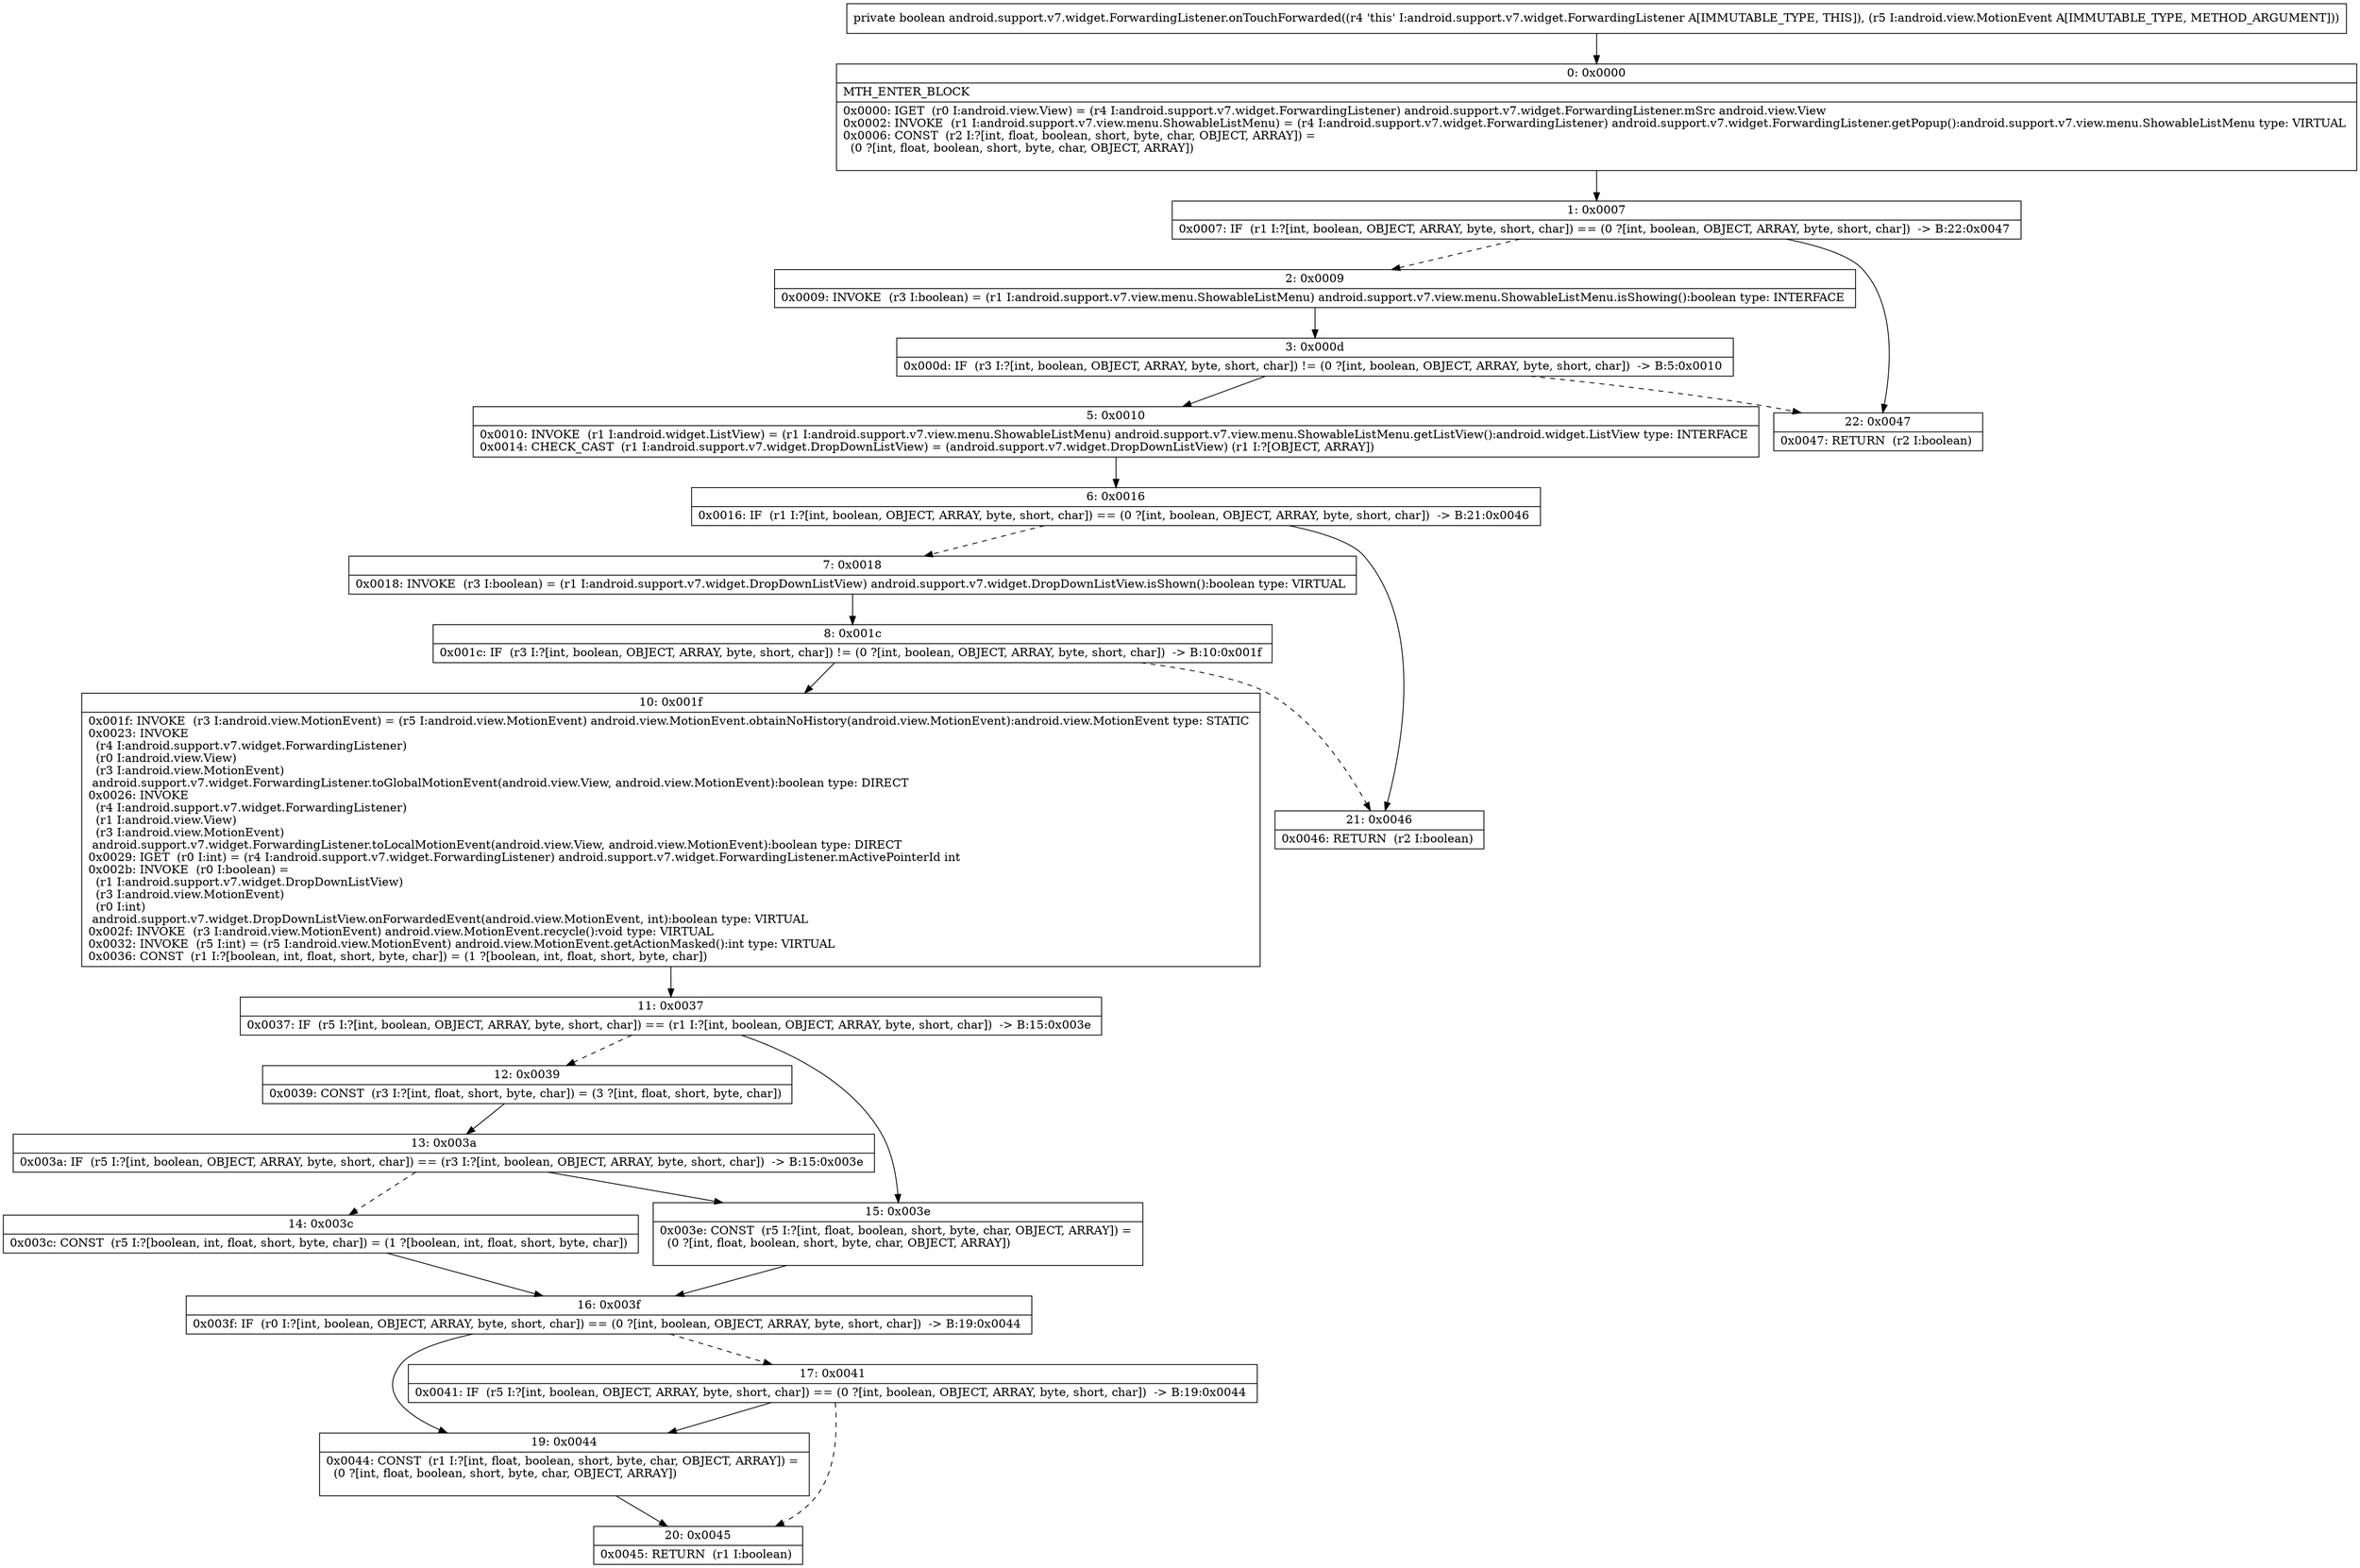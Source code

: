 digraph "CFG forandroid.support.v7.widget.ForwardingListener.onTouchForwarded(Landroid\/view\/MotionEvent;)Z" {
Node_0 [shape=record,label="{0\:\ 0x0000|MTH_ENTER_BLOCK\l|0x0000: IGET  (r0 I:android.view.View) = (r4 I:android.support.v7.widget.ForwardingListener) android.support.v7.widget.ForwardingListener.mSrc android.view.View \l0x0002: INVOKE  (r1 I:android.support.v7.view.menu.ShowableListMenu) = (r4 I:android.support.v7.widget.ForwardingListener) android.support.v7.widget.ForwardingListener.getPopup():android.support.v7.view.menu.ShowableListMenu type: VIRTUAL \l0x0006: CONST  (r2 I:?[int, float, boolean, short, byte, char, OBJECT, ARRAY]) = \l  (0 ?[int, float, boolean, short, byte, char, OBJECT, ARRAY])\l \l}"];
Node_1 [shape=record,label="{1\:\ 0x0007|0x0007: IF  (r1 I:?[int, boolean, OBJECT, ARRAY, byte, short, char]) == (0 ?[int, boolean, OBJECT, ARRAY, byte, short, char])  \-\> B:22:0x0047 \l}"];
Node_2 [shape=record,label="{2\:\ 0x0009|0x0009: INVOKE  (r3 I:boolean) = (r1 I:android.support.v7.view.menu.ShowableListMenu) android.support.v7.view.menu.ShowableListMenu.isShowing():boolean type: INTERFACE \l}"];
Node_3 [shape=record,label="{3\:\ 0x000d|0x000d: IF  (r3 I:?[int, boolean, OBJECT, ARRAY, byte, short, char]) != (0 ?[int, boolean, OBJECT, ARRAY, byte, short, char])  \-\> B:5:0x0010 \l}"];
Node_5 [shape=record,label="{5\:\ 0x0010|0x0010: INVOKE  (r1 I:android.widget.ListView) = (r1 I:android.support.v7.view.menu.ShowableListMenu) android.support.v7.view.menu.ShowableListMenu.getListView():android.widget.ListView type: INTERFACE \l0x0014: CHECK_CAST  (r1 I:android.support.v7.widget.DropDownListView) = (android.support.v7.widget.DropDownListView) (r1 I:?[OBJECT, ARRAY]) \l}"];
Node_6 [shape=record,label="{6\:\ 0x0016|0x0016: IF  (r1 I:?[int, boolean, OBJECT, ARRAY, byte, short, char]) == (0 ?[int, boolean, OBJECT, ARRAY, byte, short, char])  \-\> B:21:0x0046 \l}"];
Node_7 [shape=record,label="{7\:\ 0x0018|0x0018: INVOKE  (r3 I:boolean) = (r1 I:android.support.v7.widget.DropDownListView) android.support.v7.widget.DropDownListView.isShown():boolean type: VIRTUAL \l}"];
Node_8 [shape=record,label="{8\:\ 0x001c|0x001c: IF  (r3 I:?[int, boolean, OBJECT, ARRAY, byte, short, char]) != (0 ?[int, boolean, OBJECT, ARRAY, byte, short, char])  \-\> B:10:0x001f \l}"];
Node_10 [shape=record,label="{10\:\ 0x001f|0x001f: INVOKE  (r3 I:android.view.MotionEvent) = (r5 I:android.view.MotionEvent) android.view.MotionEvent.obtainNoHistory(android.view.MotionEvent):android.view.MotionEvent type: STATIC \l0x0023: INVOKE  \l  (r4 I:android.support.v7.widget.ForwardingListener)\l  (r0 I:android.view.View)\l  (r3 I:android.view.MotionEvent)\l android.support.v7.widget.ForwardingListener.toGlobalMotionEvent(android.view.View, android.view.MotionEvent):boolean type: DIRECT \l0x0026: INVOKE  \l  (r4 I:android.support.v7.widget.ForwardingListener)\l  (r1 I:android.view.View)\l  (r3 I:android.view.MotionEvent)\l android.support.v7.widget.ForwardingListener.toLocalMotionEvent(android.view.View, android.view.MotionEvent):boolean type: DIRECT \l0x0029: IGET  (r0 I:int) = (r4 I:android.support.v7.widget.ForwardingListener) android.support.v7.widget.ForwardingListener.mActivePointerId int \l0x002b: INVOKE  (r0 I:boolean) = \l  (r1 I:android.support.v7.widget.DropDownListView)\l  (r3 I:android.view.MotionEvent)\l  (r0 I:int)\l android.support.v7.widget.DropDownListView.onForwardedEvent(android.view.MotionEvent, int):boolean type: VIRTUAL \l0x002f: INVOKE  (r3 I:android.view.MotionEvent) android.view.MotionEvent.recycle():void type: VIRTUAL \l0x0032: INVOKE  (r5 I:int) = (r5 I:android.view.MotionEvent) android.view.MotionEvent.getActionMasked():int type: VIRTUAL \l0x0036: CONST  (r1 I:?[boolean, int, float, short, byte, char]) = (1 ?[boolean, int, float, short, byte, char]) \l}"];
Node_11 [shape=record,label="{11\:\ 0x0037|0x0037: IF  (r5 I:?[int, boolean, OBJECT, ARRAY, byte, short, char]) == (r1 I:?[int, boolean, OBJECT, ARRAY, byte, short, char])  \-\> B:15:0x003e \l}"];
Node_12 [shape=record,label="{12\:\ 0x0039|0x0039: CONST  (r3 I:?[int, float, short, byte, char]) = (3 ?[int, float, short, byte, char]) \l}"];
Node_13 [shape=record,label="{13\:\ 0x003a|0x003a: IF  (r5 I:?[int, boolean, OBJECT, ARRAY, byte, short, char]) == (r3 I:?[int, boolean, OBJECT, ARRAY, byte, short, char])  \-\> B:15:0x003e \l}"];
Node_14 [shape=record,label="{14\:\ 0x003c|0x003c: CONST  (r5 I:?[boolean, int, float, short, byte, char]) = (1 ?[boolean, int, float, short, byte, char]) \l}"];
Node_15 [shape=record,label="{15\:\ 0x003e|0x003e: CONST  (r5 I:?[int, float, boolean, short, byte, char, OBJECT, ARRAY]) = \l  (0 ?[int, float, boolean, short, byte, char, OBJECT, ARRAY])\l \l}"];
Node_16 [shape=record,label="{16\:\ 0x003f|0x003f: IF  (r0 I:?[int, boolean, OBJECT, ARRAY, byte, short, char]) == (0 ?[int, boolean, OBJECT, ARRAY, byte, short, char])  \-\> B:19:0x0044 \l}"];
Node_17 [shape=record,label="{17\:\ 0x0041|0x0041: IF  (r5 I:?[int, boolean, OBJECT, ARRAY, byte, short, char]) == (0 ?[int, boolean, OBJECT, ARRAY, byte, short, char])  \-\> B:19:0x0044 \l}"];
Node_19 [shape=record,label="{19\:\ 0x0044|0x0044: CONST  (r1 I:?[int, float, boolean, short, byte, char, OBJECT, ARRAY]) = \l  (0 ?[int, float, boolean, short, byte, char, OBJECT, ARRAY])\l \l}"];
Node_20 [shape=record,label="{20\:\ 0x0045|0x0045: RETURN  (r1 I:boolean) \l}"];
Node_21 [shape=record,label="{21\:\ 0x0046|0x0046: RETURN  (r2 I:boolean) \l}"];
Node_22 [shape=record,label="{22\:\ 0x0047|0x0047: RETURN  (r2 I:boolean) \l}"];
MethodNode[shape=record,label="{private boolean android.support.v7.widget.ForwardingListener.onTouchForwarded((r4 'this' I:android.support.v7.widget.ForwardingListener A[IMMUTABLE_TYPE, THIS]), (r5 I:android.view.MotionEvent A[IMMUTABLE_TYPE, METHOD_ARGUMENT])) }"];
MethodNode -> Node_0;
Node_0 -> Node_1;
Node_1 -> Node_2[style=dashed];
Node_1 -> Node_22;
Node_2 -> Node_3;
Node_3 -> Node_5;
Node_3 -> Node_22[style=dashed];
Node_5 -> Node_6;
Node_6 -> Node_7[style=dashed];
Node_6 -> Node_21;
Node_7 -> Node_8;
Node_8 -> Node_10;
Node_8 -> Node_21[style=dashed];
Node_10 -> Node_11;
Node_11 -> Node_12[style=dashed];
Node_11 -> Node_15;
Node_12 -> Node_13;
Node_13 -> Node_14[style=dashed];
Node_13 -> Node_15;
Node_14 -> Node_16;
Node_15 -> Node_16;
Node_16 -> Node_17[style=dashed];
Node_16 -> Node_19;
Node_17 -> Node_19;
Node_17 -> Node_20[style=dashed];
Node_19 -> Node_20;
}

